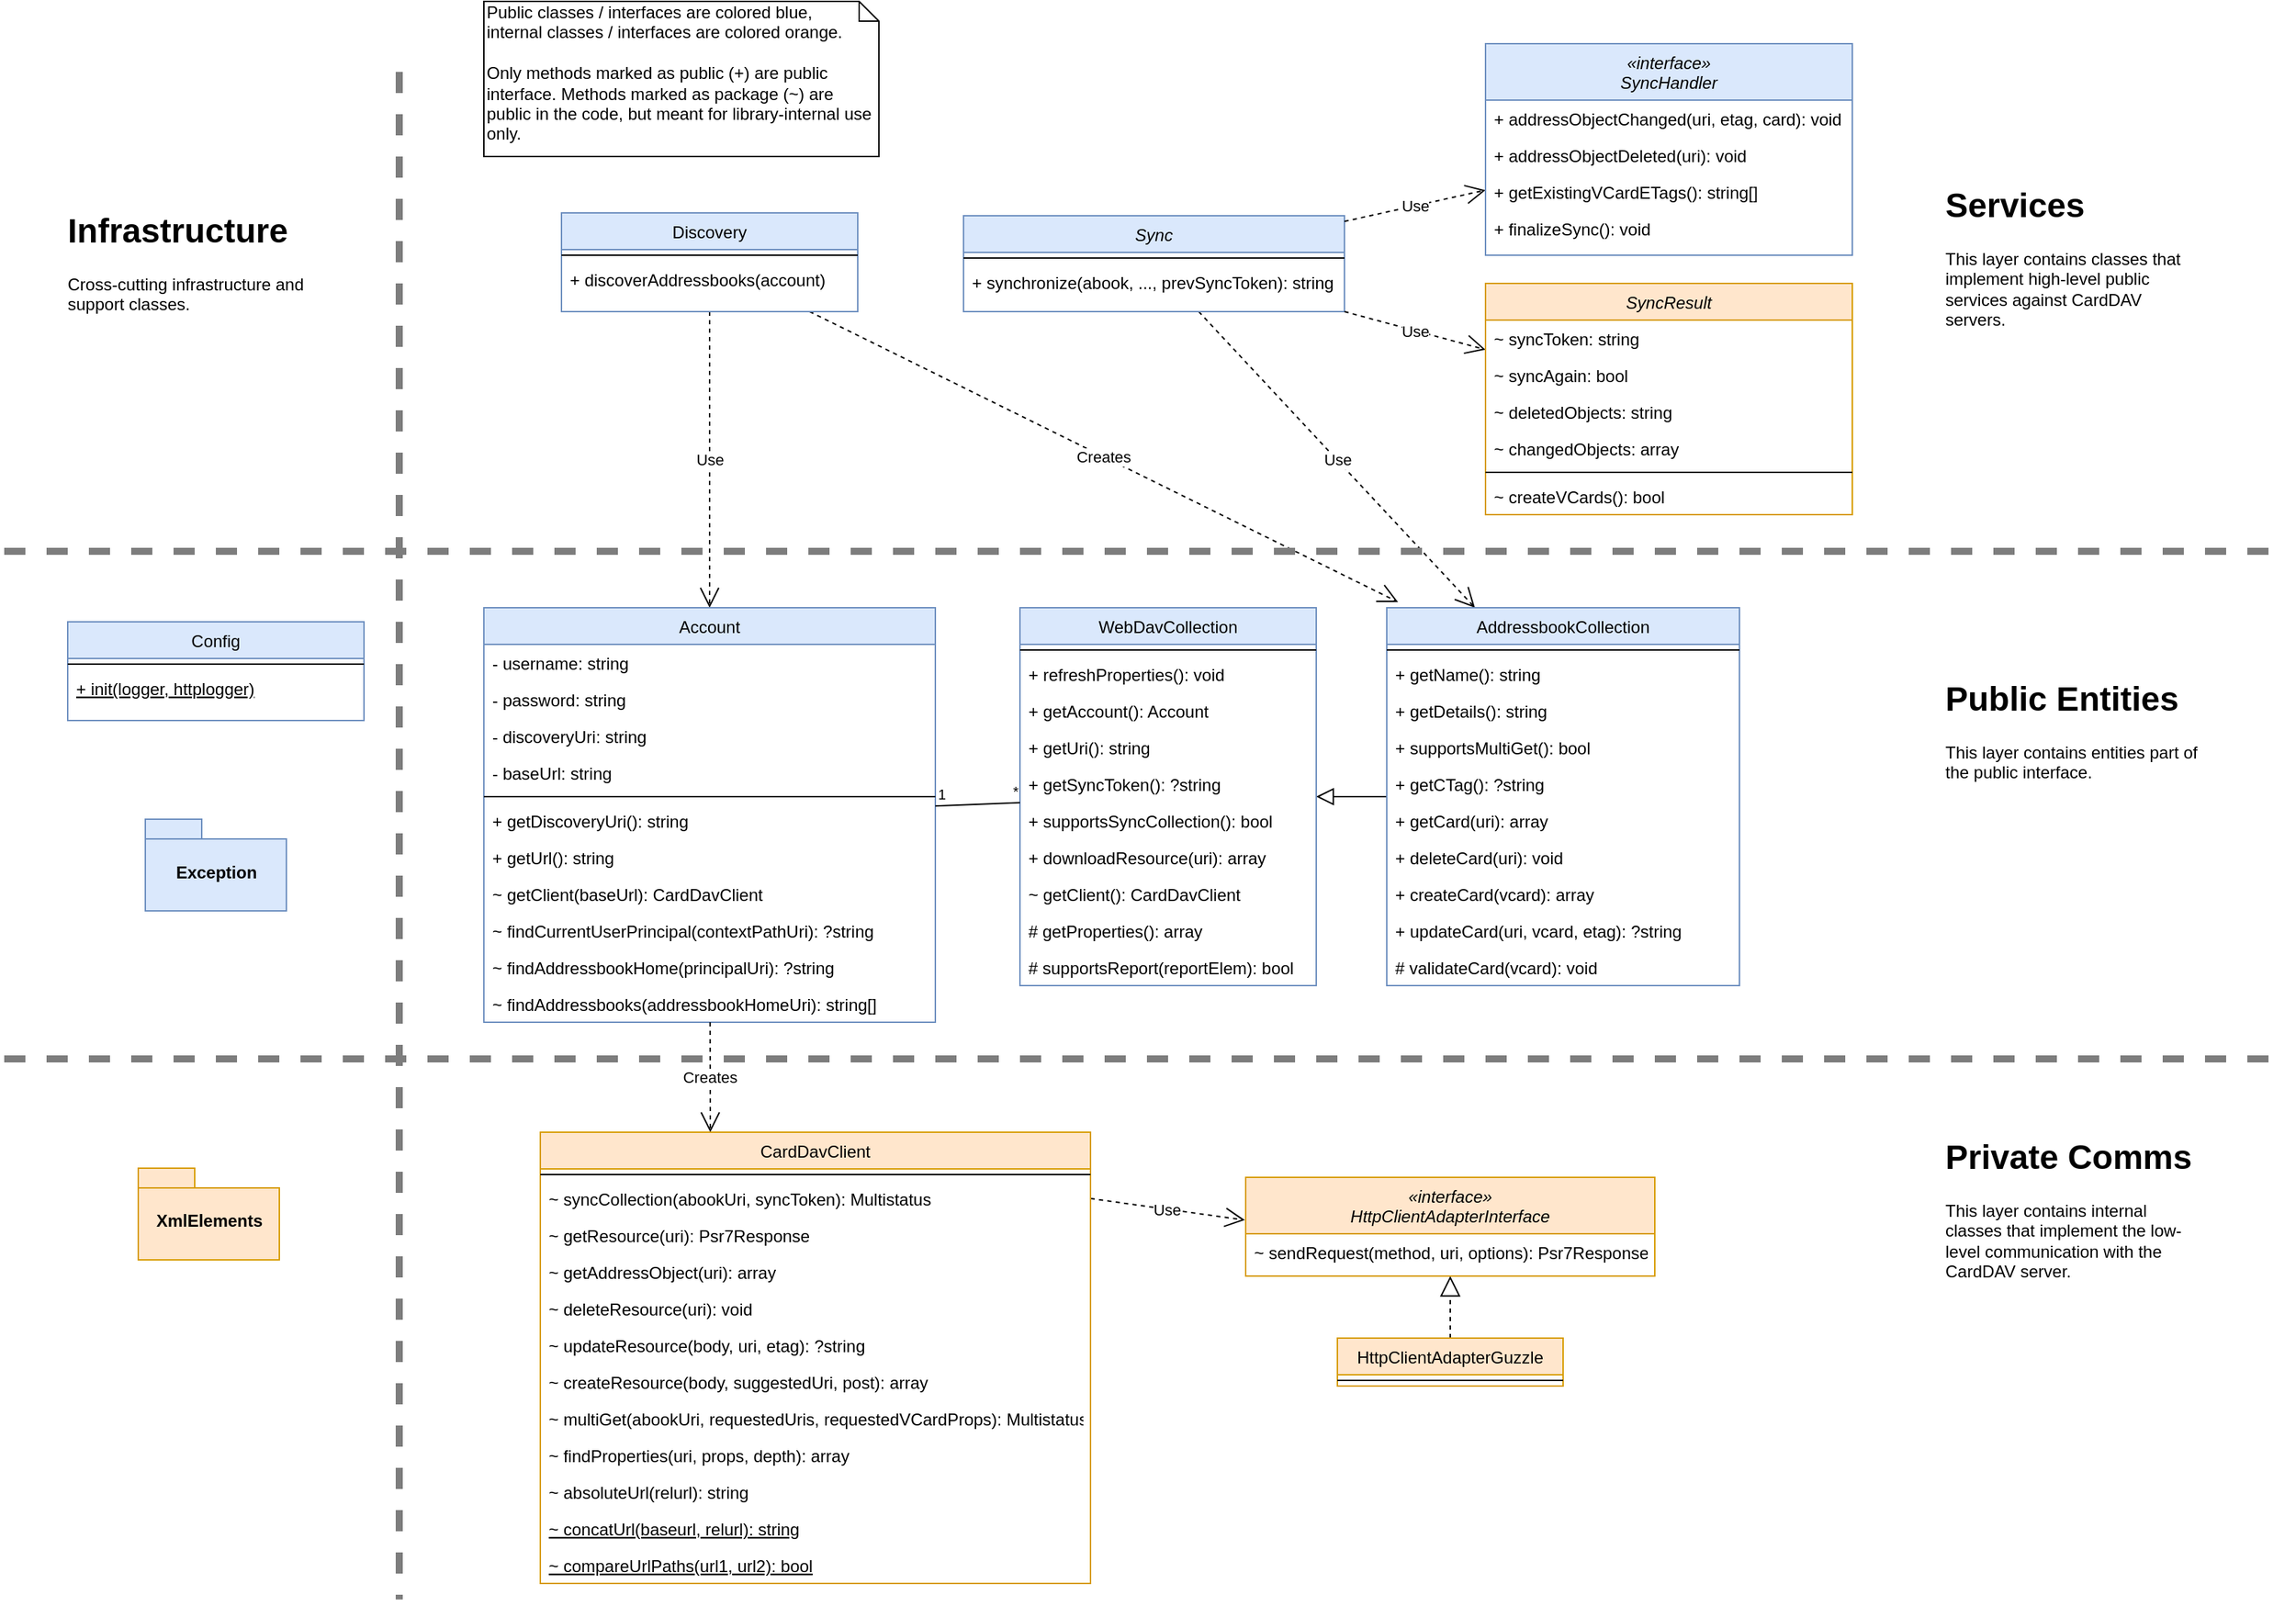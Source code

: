 <mxfile version="13.3.5" type="device"><diagram id="C5RBs43oDa-KdzZeNtuy" name="Page-1"><mxGraphModel dx="2370" dy="1023" grid="1" gridSize="10" guides="1" tooltips="1" connect="1" arrows="1" fold="1" page="1" pageScale="1" pageWidth="827" pageHeight="1169" math="0" shadow="0"><root><mxCell id="WIyWlLk6GJQsqaUBKTNV-0"/><mxCell id="WIyWlLk6GJQsqaUBKTNV-1" parent="WIyWlLk6GJQsqaUBKTNV-0"/><mxCell id="zkfFHV4jXpPFQw0GAbJ--16" value="" style="endArrow=block;endSize=10;endFill=0;shadow=0;strokeWidth=1;rounded=0;edgeStyle=elbowEdgeStyle;elbow=horizontal;" parent="WIyWlLk6GJQsqaUBKTNV-1" source="u7erIZxzKKhx946gxsI2-0" target="zkfFHV4jXpPFQw0GAbJ--13" edge="1"><mxGeometry width="160" relative="1" as="geometry"><mxPoint x="210" y="373" as="sourcePoint"/><mxPoint x="310" y="271" as="targetPoint"/></mxGeometry></mxCell><mxCell id="u7erIZxzKKhx946gxsI2-4" value="Use" style="endArrow=open;endSize=12;dashed=1;html=1;entryX=0.25;entryY=0;entryDx=0;entryDy=0;" edge="1" parent="WIyWlLk6GJQsqaUBKTNV-1" source="zkfFHV4jXpPFQw0GAbJ--0" target="u7erIZxzKKhx946gxsI2-0"><mxGeometry width="160" relative="1" as="geometry"><mxPoint x="273.04" y="268" as="sourcePoint"/><mxPoint x="210" y="370" as="targetPoint"/></mxGeometry></mxCell><mxCell id="u7erIZxzKKhx946gxsI2-10" value="Creates" style="endArrow=open;endSize=12;dashed=1;html=1;entryX=0.032;entryY=-0.015;entryDx=0;entryDy=0;entryPerimeter=0;" edge="1" parent="WIyWlLk6GJQsqaUBKTNV-1" source="zkfFHV4jXpPFQw0GAbJ--17" target="u7erIZxzKKhx946gxsI2-0"><mxGeometry width="160" relative="1" as="geometry"><mxPoint x="361.045" y="268" as="sourcePoint"/><mxPoint x="526" y="490.98" as="targetPoint"/></mxGeometry></mxCell><mxCell id="u7erIZxzKKhx946gxsI2-11" value="Use" style="endArrow=open;endSize=12;dashed=1;html=1;" edge="1" parent="WIyWlLk6GJQsqaUBKTNV-1" source="zkfFHV4jXpPFQw0GAbJ--17" target="zkfFHV4jXpPFQw0GAbJ--6"><mxGeometry width="160" relative="1" as="geometry"><mxPoint x="558.801" y="268" as="sourcePoint"/><mxPoint x="551.199" y="490" as="targetPoint"/></mxGeometry></mxCell><mxCell id="zkfFHV4jXpPFQw0GAbJ--0" value="Sync" style="swimlane;fontStyle=2;align=center;verticalAlign=top;childLayout=stackLayout;horizontal=1;startSize=26;horizontalStack=0;resizeParent=1;resizeLast=0;collapsible=1;marginBottom=0;rounded=0;shadow=0;strokeWidth=1;fillColor=#dae8fc;strokeColor=#6c8ebf;" parent="WIyWlLk6GJQsqaUBKTNV-1" vertex="1"><mxGeometry x="360" y="202" width="270" height="68" as="geometry"><mxRectangle x="220" y="120" width="160" height="26" as="alternateBounds"/></mxGeometry></mxCell><mxCell id="zkfFHV4jXpPFQw0GAbJ--4" value="" style="line;html=1;strokeWidth=1;align=left;verticalAlign=middle;spacingTop=-1;spacingLeft=3;spacingRight=3;rotatable=0;labelPosition=right;points=[];portConstraint=eastwest;" parent="zkfFHV4jXpPFQw0GAbJ--0" vertex="1"><mxGeometry y="26" width="270" height="8" as="geometry"/></mxCell><mxCell id="zkfFHV4jXpPFQw0GAbJ--5" value="+ synchronize(abook, ..., prevSyncToken): string" style="text;align=left;verticalAlign=top;spacingLeft=4;spacingRight=4;overflow=hidden;rotatable=0;points=[[0,0.5],[1,0.5]];portConstraint=eastwest;" parent="zkfFHV4jXpPFQw0GAbJ--0" vertex="1"><mxGeometry y="34" width="270" height="26" as="geometry"/></mxCell><mxCell id="u7erIZxzKKhx946gxsI2-27" value="Use" style="endArrow=open;endSize=12;dashed=1;html=1;" edge="1" parent="WIyWlLk6GJQsqaUBKTNV-1" source="zkfFHV4jXpPFQw0GAbJ--0" target="u7erIZxzKKhx946gxsI2-36"><mxGeometry width="160" relative="1" as="geometry"><mxPoint x="660" y="220" as="sourcePoint"/><mxPoint x="710.0" y="206.579" as="targetPoint"/></mxGeometry></mxCell><mxCell id="u7erIZxzKKhx946gxsI2-28" value="Use" style="endArrow=open;endSize=12;dashed=1;html=1;exitX=1;exitY=1;exitDx=0;exitDy=0;" edge="1" parent="WIyWlLk6GJQsqaUBKTNV-1" source="zkfFHV4jXpPFQw0GAbJ--0" target="u7erIZxzKKhx946gxsI2-20"><mxGeometry width="160" relative="1" as="geometry"><mxPoint x="630" y="221.891" as="sourcePoint"/><mxPoint x="720" y="205.2" as="targetPoint"/></mxGeometry></mxCell><mxCell id="zkfFHV4jXpPFQw0GAbJ--6" value="Account" style="swimlane;fontStyle=0;align=center;verticalAlign=top;childLayout=stackLayout;horizontal=1;startSize=26;horizontalStack=0;resizeParent=1;resizeLast=0;collapsible=1;marginBottom=0;rounded=0;shadow=0;strokeWidth=1;fillColor=#dae8fc;strokeColor=#6c8ebf;" parent="WIyWlLk6GJQsqaUBKTNV-1" vertex="1"><mxGeometry x="20" y="480" width="320" height="294" as="geometry"><mxRectangle x="130" y="380" width="160" height="26" as="alternateBounds"/></mxGeometry></mxCell><mxCell id="zkfFHV4jXpPFQw0GAbJ--7" value="- username: string" style="text;align=left;verticalAlign=top;spacingLeft=4;spacingRight=4;overflow=hidden;rotatable=0;points=[[0,0.5],[1,0.5]];portConstraint=eastwest;" parent="zkfFHV4jXpPFQw0GAbJ--6" vertex="1"><mxGeometry y="26" width="320" height="26" as="geometry"/></mxCell><mxCell id="zkfFHV4jXpPFQw0GAbJ--8" value="- password: string" style="text;align=left;verticalAlign=top;spacingLeft=4;spacingRight=4;overflow=hidden;rotatable=0;points=[[0,0.5],[1,0.5]];portConstraint=eastwest;rounded=0;shadow=0;html=0;" parent="zkfFHV4jXpPFQw0GAbJ--6" vertex="1"><mxGeometry y="52" width="320" height="26" as="geometry"/></mxCell><mxCell id="u7erIZxzKKhx946gxsI2-48" value="- discoveryUri: string" style="text;align=left;verticalAlign=top;spacingLeft=4;spacingRight=4;overflow=hidden;rotatable=0;points=[[0,0.5],[1,0.5]];portConstraint=eastwest;rounded=0;shadow=0;html=0;" vertex="1" parent="zkfFHV4jXpPFQw0GAbJ--6"><mxGeometry y="78" width="320" height="26" as="geometry"/></mxCell><mxCell id="u7erIZxzKKhx946gxsI2-49" value="- baseUrl: string" style="text;align=left;verticalAlign=top;spacingLeft=4;spacingRight=4;overflow=hidden;rotatable=0;points=[[0,0.5],[1,0.5]];portConstraint=eastwest;rounded=0;shadow=0;html=0;" vertex="1" parent="zkfFHV4jXpPFQw0GAbJ--6"><mxGeometry y="104" width="320" height="26" as="geometry"/></mxCell><mxCell id="zkfFHV4jXpPFQw0GAbJ--9" value="" style="line;html=1;strokeWidth=1;align=left;verticalAlign=middle;spacingTop=-1;spacingLeft=3;spacingRight=3;rotatable=0;labelPosition=right;points=[];portConstraint=eastwest;" parent="zkfFHV4jXpPFQw0GAbJ--6" vertex="1"><mxGeometry y="130" width="320" height="8" as="geometry"/></mxCell><mxCell id="zkfFHV4jXpPFQw0GAbJ--11" value="+ getDiscoveryUri(): string" style="text;align=left;verticalAlign=top;spacingLeft=4;spacingRight=4;overflow=hidden;rotatable=0;points=[[0,0.5],[1,0.5]];portConstraint=eastwest;" parent="zkfFHV4jXpPFQw0GAbJ--6" vertex="1"><mxGeometry y="138" width="320" height="26" as="geometry"/></mxCell><mxCell id="u7erIZxzKKhx946gxsI2-6" value="+ getUrl(): string" style="text;align=left;verticalAlign=top;spacingLeft=4;spacingRight=4;overflow=hidden;rotatable=0;points=[[0,0.5],[1,0.5]];portConstraint=eastwest;" vertex="1" parent="zkfFHV4jXpPFQw0GAbJ--6"><mxGeometry y="164" width="320" height="26" as="geometry"/></mxCell><mxCell id="zkfFHV4jXpPFQw0GAbJ--10" value="~ getClient(baseUrl): CardDavClient" style="text;align=left;verticalAlign=top;spacingLeft=4;spacingRight=4;overflow=hidden;rotatable=0;points=[[0,0.5],[1,0.5]];portConstraint=eastwest;fontStyle=0" parent="zkfFHV4jXpPFQw0GAbJ--6" vertex="1"><mxGeometry y="190" width="320" height="26" as="geometry"/></mxCell><mxCell id="u7erIZxzKKhx946gxsI2-50" value="~ findCurrentUserPrincipal(contextPathUri): ?string" style="text;align=left;verticalAlign=top;spacingLeft=4;spacingRight=4;overflow=hidden;rotatable=0;points=[[0,0.5],[1,0.5]];portConstraint=eastwest;" vertex="1" parent="zkfFHV4jXpPFQw0GAbJ--6"><mxGeometry y="216" width="320" height="26" as="geometry"/></mxCell><mxCell id="u7erIZxzKKhx946gxsI2-51" value="~ findAddressbookHome(principalUri): ?string" style="text;align=left;verticalAlign=top;spacingLeft=4;spacingRight=4;overflow=hidden;rotatable=0;points=[[0,0.5],[1,0.5]];portConstraint=eastwest;" vertex="1" parent="zkfFHV4jXpPFQw0GAbJ--6"><mxGeometry y="242" width="320" height="26" as="geometry"/></mxCell><mxCell id="u7erIZxzKKhx946gxsI2-52" value="~ findAddressbooks(addressbookHomeUri): string[]" style="text;align=left;verticalAlign=top;spacingLeft=4;spacingRight=4;overflow=hidden;rotatable=0;points=[[0,0.5],[1,0.5]];portConstraint=eastwest;" vertex="1" parent="zkfFHV4jXpPFQw0GAbJ--6"><mxGeometry y="268" width="320" height="26" as="geometry"/></mxCell><mxCell id="zkfFHV4jXpPFQw0GAbJ--13" value="WebDavCollection" style="swimlane;fontStyle=0;align=center;verticalAlign=top;childLayout=stackLayout;horizontal=1;startSize=26;horizontalStack=0;resizeParent=1;resizeLast=0;collapsible=1;marginBottom=0;rounded=0;shadow=0;strokeWidth=1;fillColor=#dae8fc;strokeColor=#6c8ebf;" parent="WIyWlLk6GJQsqaUBKTNV-1" vertex="1"><mxGeometry x="400" y="480" width="210" height="268" as="geometry"><mxRectangle x="340" y="380" width="170" height="26" as="alternateBounds"/></mxGeometry></mxCell><mxCell id="zkfFHV4jXpPFQw0GAbJ--15" value="" style="line;html=1;strokeWidth=1;align=left;verticalAlign=middle;spacingTop=-1;spacingLeft=3;spacingRight=3;rotatable=0;labelPosition=right;points=[];portConstraint=eastwest;" parent="zkfFHV4jXpPFQw0GAbJ--13" vertex="1"><mxGeometry y="26" width="210" height="8" as="geometry"/></mxCell><mxCell id="zkfFHV4jXpPFQw0GAbJ--14" value="+ refreshProperties(): void" style="text;align=left;verticalAlign=top;spacingLeft=4;spacingRight=4;overflow=hidden;rotatable=0;points=[[0,0.5],[1,0.5]];portConstraint=eastwest;" parent="zkfFHV4jXpPFQw0GAbJ--13" vertex="1"><mxGeometry y="34" width="210" height="26" as="geometry"/></mxCell><mxCell id="u7erIZxzKKhx946gxsI2-55" value="+ getAccount(): Account" style="text;align=left;verticalAlign=top;spacingLeft=4;spacingRight=4;overflow=hidden;rotatable=0;points=[[0,0.5],[1,0.5]];portConstraint=eastwest;" vertex="1" parent="zkfFHV4jXpPFQw0GAbJ--13"><mxGeometry y="60" width="210" height="26" as="geometry"/></mxCell><mxCell id="u7erIZxzKKhx946gxsI2-57" value="+ getUri(): string" style="text;align=left;verticalAlign=top;spacingLeft=4;spacingRight=4;overflow=hidden;rotatable=0;points=[[0,0.5],[1,0.5]];portConstraint=eastwest;" vertex="1" parent="zkfFHV4jXpPFQw0GAbJ--13"><mxGeometry y="86" width="210" height="26" as="geometry"/></mxCell><mxCell id="u7erIZxzKKhx946gxsI2-58" value="+ getSyncToken(): ?string" style="text;align=left;verticalAlign=top;spacingLeft=4;spacingRight=4;overflow=hidden;rotatable=0;points=[[0,0.5],[1,0.5]];portConstraint=eastwest;" vertex="1" parent="zkfFHV4jXpPFQw0GAbJ--13"><mxGeometry y="112" width="210" height="26" as="geometry"/></mxCell><mxCell id="u7erIZxzKKhx946gxsI2-59" value="+ supportsSyncCollection(): bool" style="text;align=left;verticalAlign=top;spacingLeft=4;spacingRight=4;overflow=hidden;rotatable=0;points=[[0,0.5],[1,0.5]];portConstraint=eastwest;" vertex="1" parent="zkfFHV4jXpPFQw0GAbJ--13"><mxGeometry y="138" width="210" height="26" as="geometry"/></mxCell><mxCell id="u7erIZxzKKhx946gxsI2-60" value="+ downloadResource(uri): array" style="text;align=left;verticalAlign=top;spacingLeft=4;spacingRight=4;overflow=hidden;rotatable=0;points=[[0,0.5],[1,0.5]];portConstraint=eastwest;" vertex="1" parent="zkfFHV4jXpPFQw0GAbJ--13"><mxGeometry y="164" width="210" height="26" as="geometry"/></mxCell><mxCell id="u7erIZxzKKhx946gxsI2-56" value="~ getClient(): CardDavClient" style="text;align=left;verticalAlign=top;spacingLeft=4;spacingRight=4;overflow=hidden;rotatable=0;points=[[0,0.5],[1,0.5]];portConstraint=eastwest;" vertex="1" parent="zkfFHV4jXpPFQw0GAbJ--13"><mxGeometry y="190" width="210" height="26" as="geometry"/></mxCell><mxCell id="u7erIZxzKKhx946gxsI2-61" value="# getProperties(): array" style="text;align=left;verticalAlign=top;spacingLeft=4;spacingRight=4;overflow=hidden;rotatable=0;points=[[0,0.5],[1,0.5]];portConstraint=eastwest;" vertex="1" parent="zkfFHV4jXpPFQw0GAbJ--13"><mxGeometry y="216" width="210" height="26" as="geometry"/></mxCell><mxCell id="u7erIZxzKKhx946gxsI2-62" value="# supportsReport(reportElem): bool" style="text;align=left;verticalAlign=top;spacingLeft=4;spacingRight=4;overflow=hidden;rotatable=0;points=[[0,0.5],[1,0.5]];portConstraint=eastwest;" vertex="1" parent="zkfFHV4jXpPFQw0GAbJ--13"><mxGeometry y="242" width="210" height="26" as="geometry"/></mxCell><mxCell id="u7erIZxzKKhx946gxsI2-71" value="" style="endArrow=none;html=1;rounded=0;" edge="1" parent="WIyWlLk6GJQsqaUBKTNV-1" source="zkfFHV4jXpPFQw0GAbJ--6" target="zkfFHV4jXpPFQw0GAbJ--13"><mxGeometry relative="1" as="geometry"><mxPoint x="390" y="840" as="sourcePoint"/><mxPoint x="550" y="840" as="targetPoint"/></mxGeometry></mxCell><mxCell id="u7erIZxzKKhx946gxsI2-72" value="1" style="resizable=0;html=1;align=left;verticalAlign=bottom;labelBackgroundColor=#ffffff;fontSize=10;" connectable="0" vertex="1" parent="u7erIZxzKKhx946gxsI2-71"><mxGeometry x="-1" relative="1" as="geometry"/></mxCell><mxCell id="u7erIZxzKKhx946gxsI2-73" value="*" style="resizable=0;html=1;align=right;verticalAlign=bottom;labelBackgroundColor=#ffffff;fontSize=10;" connectable="0" vertex="1" parent="u7erIZxzKKhx946gxsI2-71"><mxGeometry x="1" relative="1" as="geometry"/></mxCell><mxCell id="u7erIZxzKKhx946gxsI2-0" value="AddressbookCollection" style="swimlane;fontStyle=0;align=center;verticalAlign=top;childLayout=stackLayout;horizontal=1;startSize=26;horizontalStack=0;resizeParent=1;resizeLast=0;collapsible=1;marginBottom=0;rounded=0;shadow=0;strokeWidth=1;fillColor=#dae8fc;strokeColor=#6c8ebf;" vertex="1" parent="WIyWlLk6GJQsqaUBKTNV-1"><mxGeometry x="660" y="480" width="250" height="268" as="geometry"><mxRectangle x="340" y="380" width="170" height="26" as="alternateBounds"/></mxGeometry></mxCell><mxCell id="u7erIZxzKKhx946gxsI2-2" value="" style="line;html=1;strokeWidth=1;align=left;verticalAlign=middle;spacingTop=-1;spacingLeft=3;spacingRight=3;rotatable=0;labelPosition=right;points=[];portConstraint=eastwest;" vertex="1" parent="u7erIZxzKKhx946gxsI2-0"><mxGeometry y="26" width="250" height="8" as="geometry"/></mxCell><mxCell id="u7erIZxzKKhx946gxsI2-53" value="+ getName(): string" style="text;strokeColor=none;fillColor=none;align=left;verticalAlign=top;spacingLeft=4;spacingRight=4;overflow=hidden;rotatable=0;points=[[0,0.5],[1,0.5]];portConstraint=eastwest;" vertex="1" parent="u7erIZxzKKhx946gxsI2-0"><mxGeometry y="34" width="250" height="26" as="geometry"/></mxCell><mxCell id="u7erIZxzKKhx946gxsI2-54" value="+ getDetails(): string" style="text;strokeColor=none;fillColor=none;align=left;verticalAlign=top;spacingLeft=4;spacingRight=4;overflow=hidden;rotatable=0;points=[[0,0.5],[1,0.5]];portConstraint=eastwest;" vertex="1" parent="u7erIZxzKKhx946gxsI2-0"><mxGeometry y="60" width="250" height="26" as="geometry"/></mxCell><mxCell id="u7erIZxzKKhx946gxsI2-63" value="+ supportsMultiGet(): bool" style="text;strokeColor=none;fillColor=none;align=left;verticalAlign=top;spacingLeft=4;spacingRight=4;overflow=hidden;rotatable=0;points=[[0,0.5],[1,0.5]];portConstraint=eastwest;" vertex="1" parent="u7erIZxzKKhx946gxsI2-0"><mxGeometry y="86" width="250" height="26" as="geometry"/></mxCell><mxCell id="u7erIZxzKKhx946gxsI2-64" value="+ getCTag(): ?string" style="text;strokeColor=none;fillColor=none;align=left;verticalAlign=top;spacingLeft=4;spacingRight=4;overflow=hidden;rotatable=0;points=[[0,0.5],[1,0.5]];portConstraint=eastwest;" vertex="1" parent="u7erIZxzKKhx946gxsI2-0"><mxGeometry y="112" width="250" height="26" as="geometry"/></mxCell><mxCell id="u7erIZxzKKhx946gxsI2-65" value="+ getCard(uri): array" style="text;strokeColor=none;fillColor=none;align=left;verticalAlign=top;spacingLeft=4;spacingRight=4;overflow=hidden;rotatable=0;points=[[0,0.5],[1,0.5]];portConstraint=eastwest;" vertex="1" parent="u7erIZxzKKhx946gxsI2-0"><mxGeometry y="138" width="250" height="26" as="geometry"/></mxCell><mxCell id="u7erIZxzKKhx946gxsI2-66" value="+ deleteCard(uri): void" style="text;strokeColor=none;fillColor=none;align=left;verticalAlign=top;spacingLeft=4;spacingRight=4;overflow=hidden;rotatable=0;points=[[0,0.5],[1,0.5]];portConstraint=eastwest;" vertex="1" parent="u7erIZxzKKhx946gxsI2-0"><mxGeometry y="164" width="250" height="26" as="geometry"/></mxCell><mxCell id="u7erIZxzKKhx946gxsI2-67" value="+ createCard(vcard): array" style="text;strokeColor=none;fillColor=none;align=left;verticalAlign=top;spacingLeft=4;spacingRight=4;overflow=hidden;rotatable=0;points=[[0,0.5],[1,0.5]];portConstraint=eastwest;" vertex="1" parent="u7erIZxzKKhx946gxsI2-0"><mxGeometry y="190" width="250" height="26" as="geometry"/></mxCell><mxCell id="u7erIZxzKKhx946gxsI2-68" value="+ updateCard(uri, vcard, etag): ?string" style="text;strokeColor=none;fillColor=none;align=left;verticalAlign=top;spacingLeft=4;spacingRight=4;overflow=hidden;rotatable=0;points=[[0,0.5],[1,0.5]];portConstraint=eastwest;" vertex="1" parent="u7erIZxzKKhx946gxsI2-0"><mxGeometry y="216" width="250" height="26" as="geometry"/></mxCell><mxCell id="u7erIZxzKKhx946gxsI2-69" value="# validateCard(vcard): void" style="text;strokeColor=none;fillColor=none;align=left;verticalAlign=top;spacingLeft=4;spacingRight=4;overflow=hidden;rotatable=0;points=[[0,0.5],[1,0.5]];portConstraint=eastwest;" vertex="1" parent="u7erIZxzKKhx946gxsI2-0"><mxGeometry y="242" width="250" height="26" as="geometry"/></mxCell><mxCell id="u7erIZxzKKhx946gxsI2-80" value="Use" style="endArrow=open;endSize=12;dashed=1;html=1;exitX=1;exitY=0.5;exitDx=0;exitDy=0;entryX=-0.002;entryY=0.433;entryDx=0;entryDy=0;entryPerimeter=0;" edge="1" parent="WIyWlLk6GJQsqaUBKTNV-1" source="u7erIZxzKKhx946gxsI2-15" target="u7erIZxzKKhx946gxsI2-75"><mxGeometry width="160" relative="1" as="geometry"><mxPoint x="265" y="980.491" as="sourcePoint"/><mxPoint x="425" y="949.996" as="targetPoint"/></mxGeometry></mxCell><mxCell id="u7erIZxzKKhx946gxsI2-84" value="" style="endArrow=block;dashed=1;endFill=0;endSize=12;html=1;" edge="1" parent="WIyWlLk6GJQsqaUBKTNV-1" source="u7erIZxzKKhx946gxsI2-81" target="u7erIZxzKKhx946gxsI2-75"><mxGeometry width="160" relative="1" as="geometry"><mxPoint x="310" y="1038" as="sourcePoint"/><mxPoint x="470" y="1038" as="targetPoint"/></mxGeometry></mxCell><mxCell id="u7erIZxzKKhx946gxsI2-85" value="Creates" style="endArrow=open;endSize=12;dashed=1;html=1;entryX=0.309;entryY=0;entryDx=0;entryDy=0;entryPerimeter=0;" edge="1" parent="WIyWlLk6GJQsqaUBKTNV-1" source="zkfFHV4jXpPFQw0GAbJ--6" target="u7erIZxzKKhx946gxsI2-14"><mxGeometry width="160" relative="1" as="geometry"><mxPoint x="20.001" y="876" as="sourcePoint"/><mxPoint x="398.66" y="1081.98" as="targetPoint"/></mxGeometry></mxCell><mxCell id="u7erIZxzKKhx946gxsI2-75" value="«interface»&#10;HttpClientAdapterInterface" style="swimlane;fontStyle=2;align=center;verticalAlign=top;childLayout=stackLayout;horizontal=1;startSize=40;horizontalStack=0;resizeParent=1;resizeLast=0;collapsible=1;marginBottom=0;rounded=0;shadow=0;strokeWidth=1;fillColor=#ffe6cc;strokeColor=#d79b00;movableLabel=0;resizeHeight=1;" vertex="1" parent="WIyWlLk6GJQsqaUBKTNV-1"><mxGeometry x="560" y="884" width="290" height="70" as="geometry"><mxRectangle x="220" y="120" width="160" height="26" as="alternateBounds"/></mxGeometry></mxCell><mxCell id="u7erIZxzKKhx946gxsI2-76" value="~ sendRequest(method, uri, options): Psr7Response" style="text;strokeColor=none;fillColor=none;align=left;verticalAlign=top;spacingLeft=4;spacingRight=4;overflow=hidden;rotatable=0;points=[[0,0.5],[1,0.5]];portConstraint=eastwest;" vertex="1" parent="u7erIZxzKKhx946gxsI2-75"><mxGeometry y="40" width="290" height="26" as="geometry"/></mxCell><mxCell id="u7erIZxzKKhx946gxsI2-81" value="HttpClientAdapterGuzzle" style="swimlane;fontStyle=0;align=center;verticalAlign=top;childLayout=stackLayout;horizontal=1;startSize=26;horizontalStack=0;resizeParent=1;resizeLast=0;collapsible=1;marginBottom=0;rounded=0;shadow=0;strokeWidth=1;fillColor=#ffe6cc;strokeColor=#d79b00;" vertex="1" parent="WIyWlLk6GJQsqaUBKTNV-1"><mxGeometry x="625" y="998" width="160" height="34" as="geometry"><mxRectangle x="340" y="380" width="170" height="26" as="alternateBounds"/></mxGeometry></mxCell><mxCell id="u7erIZxzKKhx946gxsI2-83" value="" style="line;html=1;strokeWidth=1;align=left;verticalAlign=middle;spacingTop=-1;spacingLeft=3;spacingRight=3;rotatable=0;labelPosition=right;points=[];portConstraint=eastwest;" vertex="1" parent="u7erIZxzKKhx946gxsI2-81"><mxGeometry y="26" width="160" height="8" as="geometry"/></mxCell><mxCell id="u7erIZxzKKhx946gxsI2-14" value="CardDavClient" style="swimlane;fontStyle=0;align=center;verticalAlign=top;childLayout=stackLayout;horizontal=1;startSize=26;horizontalStack=0;resizeParent=1;resizeLast=0;collapsible=1;marginBottom=0;rounded=0;shadow=0;strokeWidth=1;fillColor=#ffe6cc;strokeColor=#d79b00;" vertex="1" parent="WIyWlLk6GJQsqaUBKTNV-1"><mxGeometry x="60" y="852" width="390" height="320" as="geometry"><mxRectangle x="340" y="380" width="170" height="26" as="alternateBounds"/></mxGeometry></mxCell><mxCell id="u7erIZxzKKhx946gxsI2-16" value="" style="line;html=1;strokeWidth=1;align=left;verticalAlign=middle;spacingTop=-1;spacingLeft=3;spacingRight=3;rotatable=0;labelPosition=right;points=[];portConstraint=eastwest;" vertex="1" parent="u7erIZxzKKhx946gxsI2-14"><mxGeometry y="26" width="390" height="8" as="geometry"/></mxCell><mxCell id="u7erIZxzKKhx946gxsI2-15" value="~ syncCollection(abookUri, syncToken): Multistatus" style="text;align=left;verticalAlign=top;spacingLeft=4;spacingRight=4;overflow=hidden;rotatable=0;points=[[0,0.5],[1,0.5]];portConstraint=eastwest;" vertex="1" parent="u7erIZxzKKhx946gxsI2-14"><mxGeometry y="34" width="390" height="26" as="geometry"/></mxCell><mxCell id="u7erIZxzKKhx946gxsI2-86" value="~ getResource(uri): Psr7Response" style="text;align=left;verticalAlign=top;spacingLeft=4;spacingRight=4;overflow=hidden;rotatable=0;points=[[0,0.5],[1,0.5]];portConstraint=eastwest;" vertex="1" parent="u7erIZxzKKhx946gxsI2-14"><mxGeometry y="60" width="390" height="26" as="geometry"/></mxCell><mxCell id="u7erIZxzKKhx946gxsI2-87" value="~ getAddressObject(uri): array" style="text;align=left;verticalAlign=top;spacingLeft=4;spacingRight=4;overflow=hidden;rotatable=0;points=[[0,0.5],[1,0.5]];portConstraint=eastwest;" vertex="1" parent="u7erIZxzKKhx946gxsI2-14"><mxGeometry y="86" width="390" height="26" as="geometry"/></mxCell><mxCell id="u7erIZxzKKhx946gxsI2-88" value="~ deleteResource(uri): void" style="text;align=left;verticalAlign=top;spacingLeft=4;spacingRight=4;overflow=hidden;rotatable=0;points=[[0,0.5],[1,0.5]];portConstraint=eastwest;" vertex="1" parent="u7erIZxzKKhx946gxsI2-14"><mxGeometry y="112" width="390" height="26" as="geometry"/></mxCell><mxCell id="u7erIZxzKKhx946gxsI2-89" value="~ updateResource(body, uri, etag): ?string" style="text;align=left;verticalAlign=top;spacingLeft=4;spacingRight=4;overflow=hidden;rotatable=0;points=[[0,0.5],[1,0.5]];portConstraint=eastwest;" vertex="1" parent="u7erIZxzKKhx946gxsI2-14"><mxGeometry y="138" width="390" height="26" as="geometry"/></mxCell><mxCell id="u7erIZxzKKhx946gxsI2-90" value="~ createResource(body, suggestedUri, post): array" style="text;align=left;verticalAlign=top;spacingLeft=4;spacingRight=4;overflow=hidden;rotatable=0;points=[[0,0.5],[1,0.5]];portConstraint=eastwest;" vertex="1" parent="u7erIZxzKKhx946gxsI2-14"><mxGeometry y="164" width="390" height="26" as="geometry"/></mxCell><mxCell id="u7erIZxzKKhx946gxsI2-91" value="~ multiGet(abookUri, requestedUris, requestedVCardProps): Multistatus" style="text;align=left;verticalAlign=top;spacingLeft=4;spacingRight=4;overflow=hidden;rotatable=0;points=[[0,0.5],[1,0.5]];portConstraint=eastwest;" vertex="1" parent="u7erIZxzKKhx946gxsI2-14"><mxGeometry y="190" width="390" height="26" as="geometry"/></mxCell><mxCell id="u7erIZxzKKhx946gxsI2-92" value="~ findProperties(uri, props, depth): array" style="text;align=left;verticalAlign=top;spacingLeft=4;spacingRight=4;overflow=hidden;rotatable=0;points=[[0,0.5],[1,0.5]];portConstraint=eastwest;" vertex="1" parent="u7erIZxzKKhx946gxsI2-14"><mxGeometry y="216" width="390" height="26" as="geometry"/></mxCell><mxCell id="u7erIZxzKKhx946gxsI2-93" value="~ absoluteUrl(relurl): string" style="text;align=left;verticalAlign=top;spacingLeft=4;spacingRight=4;overflow=hidden;rotatable=0;points=[[0,0.5],[1,0.5]];portConstraint=eastwest;" vertex="1" parent="u7erIZxzKKhx946gxsI2-14"><mxGeometry y="242" width="390" height="26" as="geometry"/></mxCell><mxCell id="u7erIZxzKKhx946gxsI2-94" value="~ concatUrl(baseurl, relurl): string" style="text;align=left;verticalAlign=top;spacingLeft=4;spacingRight=4;overflow=hidden;rotatable=0;points=[[0,0.5],[1,0.5]];portConstraint=eastwest;fontStyle=4" vertex="1" parent="u7erIZxzKKhx946gxsI2-14"><mxGeometry y="268" width="390" height="26" as="geometry"/></mxCell><mxCell id="u7erIZxzKKhx946gxsI2-95" value="~ compareUrlPaths(url1, url2): bool" style="text;align=left;verticalAlign=top;spacingLeft=4;spacingRight=4;overflow=hidden;rotatable=0;points=[[0,0.5],[1,0.5]];portConstraint=eastwest;fontStyle=4" vertex="1" parent="u7erIZxzKKhx946gxsI2-14"><mxGeometry y="294" width="390" height="26" as="geometry"/></mxCell><mxCell id="zkfFHV4jXpPFQw0GAbJ--17" value="Discovery" style="swimlane;fontStyle=0;align=center;verticalAlign=top;childLayout=stackLayout;horizontal=1;startSize=26;horizontalStack=0;resizeParent=1;resizeLast=0;collapsible=1;marginBottom=0;rounded=0;shadow=0;strokeWidth=1;fillColor=#dae8fc;strokeColor=#6c8ebf;" parent="WIyWlLk6GJQsqaUBKTNV-1" vertex="1"><mxGeometry x="75" y="200" width="210" height="70" as="geometry"><mxRectangle x="550" y="140" width="160" height="26" as="alternateBounds"/></mxGeometry></mxCell><mxCell id="zkfFHV4jXpPFQw0GAbJ--23" value="" style="line;html=1;strokeWidth=1;align=left;verticalAlign=middle;spacingTop=-1;spacingLeft=3;spacingRight=3;rotatable=0;labelPosition=right;points=[];portConstraint=eastwest;" parent="zkfFHV4jXpPFQw0GAbJ--17" vertex="1"><mxGeometry y="26" width="210" height="8" as="geometry"/></mxCell><mxCell id="zkfFHV4jXpPFQw0GAbJ--24" value="+ discoverAddressbooks(account)" style="text;align=left;verticalAlign=top;spacingLeft=4;spacingRight=4;overflow=hidden;rotatable=0;points=[[0,0.5],[1,0.5]];portConstraint=eastwest;" parent="zkfFHV4jXpPFQw0GAbJ--17" vertex="1"><mxGeometry y="34" width="210" height="26" as="geometry"/></mxCell><mxCell id="u7erIZxzKKhx946gxsI2-20" value="SyncResult" style="swimlane;fontStyle=2;align=center;verticalAlign=top;childLayout=stackLayout;horizontal=1;startSize=26;horizontalStack=0;resizeParent=1;resizeLast=0;collapsible=1;marginBottom=0;rounded=0;shadow=0;strokeWidth=1;fillColor=#ffe6cc;strokeColor=#d79b00;" vertex="1" parent="WIyWlLk6GJQsqaUBKTNV-1"><mxGeometry x="730" y="250" width="260" height="164" as="geometry"><mxRectangle x="220" y="120" width="160" height="26" as="alternateBounds"/></mxGeometry></mxCell><mxCell id="u7erIZxzKKhx946gxsI2-22" value="~ syncToken: string" style="text;align=left;verticalAlign=top;spacingLeft=4;spacingRight=4;overflow=hidden;rotatable=0;points=[[0,0.5],[1,0.5]];portConstraint=eastwest;" vertex="1" parent="u7erIZxzKKhx946gxsI2-20"><mxGeometry y="26" width="260" height="26" as="geometry"/></mxCell><mxCell id="u7erIZxzKKhx946gxsI2-29" value="~ syncAgain: bool" style="text;align=left;verticalAlign=top;spacingLeft=4;spacingRight=4;overflow=hidden;rotatable=0;points=[[0,0.5],[1,0.5]];portConstraint=eastwest;" vertex="1" parent="u7erIZxzKKhx946gxsI2-20"><mxGeometry y="52" width="260" height="26" as="geometry"/></mxCell><mxCell id="u7erIZxzKKhx946gxsI2-30" value="~ deletedObjects: string" style="text;align=left;verticalAlign=top;spacingLeft=4;spacingRight=4;overflow=hidden;rotatable=0;points=[[0,0.5],[1,0.5]];portConstraint=eastwest;" vertex="1" parent="u7erIZxzKKhx946gxsI2-20"><mxGeometry y="78" width="260" height="26" as="geometry"/></mxCell><mxCell id="u7erIZxzKKhx946gxsI2-31" value="~ changedObjects: array" style="text;align=left;verticalAlign=top;spacingLeft=4;spacingRight=4;overflow=hidden;rotatable=0;points=[[0,0.5],[1,0.5]];portConstraint=eastwest;" vertex="1" parent="u7erIZxzKKhx946gxsI2-20"><mxGeometry y="104" width="260" height="26" as="geometry"/></mxCell><mxCell id="u7erIZxzKKhx946gxsI2-21" value="" style="line;html=1;strokeWidth=1;align=left;verticalAlign=middle;spacingTop=-1;spacingLeft=3;spacingRight=3;rotatable=0;labelPosition=right;points=[];portConstraint=eastwest;" vertex="1" parent="u7erIZxzKKhx946gxsI2-20"><mxGeometry y="130" width="260" height="8" as="geometry"/></mxCell><mxCell id="u7erIZxzKKhx946gxsI2-32" value="~ createVCards(): bool" style="text;strokeColor=none;fillColor=none;align=left;verticalAlign=top;spacingLeft=4;spacingRight=4;overflow=hidden;rotatable=0;points=[[0,0.5],[1,0.5]];portConstraint=eastwest;" vertex="1" parent="u7erIZxzKKhx946gxsI2-20"><mxGeometry y="138" width="260" height="26" as="geometry"/></mxCell><mxCell id="u7erIZxzKKhx946gxsI2-36" value="«interface»&#10;SyncHandler" style="swimlane;fontStyle=2;align=center;verticalAlign=top;childLayout=stackLayout;horizontal=1;startSize=40;horizontalStack=0;resizeParent=1;resizeLast=0;collapsible=1;marginBottom=0;rounded=0;shadow=0;strokeWidth=1;fillColor=#dae8fc;strokeColor=#6c8ebf;movableLabel=0;resizeHeight=1;" vertex="1" parent="WIyWlLk6GJQsqaUBKTNV-1"><mxGeometry x="730" y="80" width="260" height="150" as="geometry"><mxRectangle x="220" y="120" width="160" height="26" as="alternateBounds"/></mxGeometry></mxCell><mxCell id="u7erIZxzKKhx946gxsI2-42" value="+ addressObjectChanged(uri, etag, card): void" style="text;strokeColor=none;fillColor=none;align=left;verticalAlign=top;spacingLeft=4;spacingRight=4;overflow=hidden;rotatable=0;points=[[0,0.5],[1,0.5]];portConstraint=eastwest;" vertex="1" parent="u7erIZxzKKhx946gxsI2-36"><mxGeometry y="40" width="260" height="26" as="geometry"/></mxCell><mxCell id="u7erIZxzKKhx946gxsI2-43" value="+ addressObjectDeleted(uri): void" style="text;strokeColor=none;fillColor=none;align=left;verticalAlign=top;spacingLeft=4;spacingRight=4;overflow=hidden;rotatable=0;points=[[0,0.5],[1,0.5]];portConstraint=eastwest;" vertex="1" parent="u7erIZxzKKhx946gxsI2-36"><mxGeometry y="66" width="260" height="26" as="geometry"/></mxCell><mxCell id="u7erIZxzKKhx946gxsI2-45" value="+ getExistingVCardETags(): string[]" style="text;strokeColor=none;fillColor=none;align=left;verticalAlign=top;spacingLeft=4;spacingRight=4;overflow=hidden;rotatable=0;points=[[0,0.5],[1,0.5]];portConstraint=eastwest;" vertex="1" parent="u7erIZxzKKhx946gxsI2-36"><mxGeometry y="92" width="260" height="26" as="geometry"/></mxCell><mxCell id="u7erIZxzKKhx946gxsI2-46" value="+ finalizeSync(): void" style="text;strokeColor=none;fillColor=none;align=left;verticalAlign=top;spacingLeft=4;spacingRight=4;overflow=hidden;rotatable=0;points=[[0,0.5],[1,0.5]];portConstraint=eastwest;" vertex="1" parent="u7erIZxzKKhx946gxsI2-36"><mxGeometry y="118" width="260" height="26" as="geometry"/></mxCell><mxCell id="u7erIZxzKKhx946gxsI2-96" value="" style="endArrow=none;html=1;strokeWidth=5;dashed=1;strokeColor=#7D7D7D;" edge="1" parent="WIyWlLk6GJQsqaUBKTNV-1"><mxGeometry width="50" height="50" relative="1" as="geometry"><mxPoint x="-320" y="440" as="sourcePoint"/><mxPoint x="1300" y="440" as="targetPoint"/></mxGeometry></mxCell><mxCell id="u7erIZxzKKhx946gxsI2-97" value="" style="endArrow=none;html=1;strokeWidth=5;dashed=1;strokeColor=#7D7D7D;" edge="1" parent="WIyWlLk6GJQsqaUBKTNV-1"><mxGeometry width="50" height="50" relative="1" as="geometry"><mxPoint x="-320" y="800" as="sourcePoint"/><mxPoint x="1300" y="800" as="targetPoint"/></mxGeometry></mxCell><mxCell id="u7erIZxzKKhx946gxsI2-99" value="&lt;h1&gt;Services&lt;/h1&gt;&lt;p&gt;This layer contains classes that implement high-level public services against CardDAV servers.&lt;/p&gt;" style="text;html=1;strokeColor=none;fillColor=none;spacing=5;spacingTop=-20;whiteSpace=wrap;overflow=hidden;rounded=0;" vertex="1" parent="WIyWlLk6GJQsqaUBKTNV-1"><mxGeometry x="1051" y="175" width="190" height="120" as="geometry"/></mxCell><mxCell id="u7erIZxzKKhx946gxsI2-100" value="&lt;h1&gt;Public Entities&lt;/h1&gt;&lt;p&gt;This layer contains entities part of the public interface.&lt;/p&gt;" style="text;html=1;strokeColor=none;fillColor=none;spacing=5;spacingTop=-20;whiteSpace=wrap;overflow=hidden;rounded=0;" vertex="1" parent="WIyWlLk6GJQsqaUBKTNV-1"><mxGeometry x="1051" y="525" width="190" height="85" as="geometry"/></mxCell><mxCell id="u7erIZxzKKhx946gxsI2-101" value="Public classes / interfaces are colored blue,&lt;br&gt;internal classes / interfaces are colored orange.&lt;br&gt;&lt;br&gt;Only methods marked as public (+) are public interface. Methods marked as package (~) are public in the code, but meant for library-internal use only." style="shape=note;whiteSpace=wrap;html=1;size=14;verticalAlign=top;align=left;spacingTop=-6;" vertex="1" parent="WIyWlLk6GJQsqaUBKTNV-1"><mxGeometry x="20" y="50" width="280" height="110" as="geometry"/></mxCell><mxCell id="u7erIZxzKKhx946gxsI2-102" value="&lt;h1&gt;Private Comms&lt;/h1&gt;&lt;p&gt;This layer contains internal classes that implement the low-level communication with the CardDAV server.&lt;/p&gt;" style="text;html=1;strokeColor=none;fillColor=none;spacing=5;spacingTop=-20;whiteSpace=wrap;overflow=hidden;rounded=0;" vertex="1" parent="WIyWlLk6GJQsqaUBKTNV-1"><mxGeometry x="1051" y="850" width="190" height="120" as="geometry"/></mxCell><mxCell id="u7erIZxzKKhx946gxsI2-107" value="XmlElements" style="shape=folder;fontStyle=1;spacingTop=10;tabWidth=40;tabHeight=14;tabPosition=left;html=1;fillColor=#ffe6cc;strokeColor=#d79b00;" vertex="1" parent="WIyWlLk6GJQsqaUBKTNV-1"><mxGeometry x="-225" y="877.5" width="100" height="65" as="geometry"/></mxCell><mxCell id="u7erIZxzKKhx946gxsI2-110" value="Exception" style="shape=folder;fontStyle=1;spacingTop=10;tabWidth=40;tabHeight=14;tabPosition=left;html=1;fillColor=#dae8fc;strokeColor=#6c8ebf;" vertex="1" parent="WIyWlLk6GJQsqaUBKTNV-1"><mxGeometry x="-220" y="630" width="100" height="65" as="geometry"/></mxCell><mxCell id="u7erIZxzKKhx946gxsI2-104" value="Config" style="swimlane;fontStyle=0;align=center;verticalAlign=top;childLayout=stackLayout;horizontal=1;startSize=26;horizontalStack=0;resizeParent=1;resizeLast=0;collapsible=1;marginBottom=0;rounded=0;shadow=0;strokeWidth=1;fillColor=#dae8fc;strokeColor=#6c8ebf;" vertex="1" parent="WIyWlLk6GJQsqaUBKTNV-1"><mxGeometry x="-275" y="490" width="210" height="70" as="geometry"><mxRectangle x="550" y="140" width="160" height="26" as="alternateBounds"/></mxGeometry></mxCell><mxCell id="u7erIZxzKKhx946gxsI2-105" value="" style="line;html=1;strokeWidth=1;align=left;verticalAlign=middle;spacingTop=-1;spacingLeft=3;spacingRight=3;rotatable=0;labelPosition=right;points=[];portConstraint=eastwest;" vertex="1" parent="u7erIZxzKKhx946gxsI2-104"><mxGeometry y="26" width="210" height="8" as="geometry"/></mxCell><mxCell id="u7erIZxzKKhx946gxsI2-106" value="+ init(logger, httplogger)" style="text;align=left;verticalAlign=top;spacingLeft=4;spacingRight=4;overflow=hidden;rotatable=0;points=[[0,0.5],[1,0.5]];portConstraint=eastwest;fontStyle=4" vertex="1" parent="u7erIZxzKKhx946gxsI2-104"><mxGeometry y="34" width="210" height="26" as="geometry"/></mxCell><mxCell id="u7erIZxzKKhx946gxsI2-111" value="" style="endArrow=none;html=1;strokeWidth=5;dashed=1;strokeColor=#7D7D7D;" edge="1" parent="WIyWlLk6GJQsqaUBKTNV-1"><mxGeometry width="50" height="50" relative="1" as="geometry"><mxPoint x="-40" y="100" as="sourcePoint"/><mxPoint x="-40" y="1183.333" as="targetPoint"/></mxGeometry></mxCell><mxCell id="u7erIZxzKKhx946gxsI2-112" value="&lt;h1&gt;Infrastructure&lt;/h1&gt;&lt;p&gt;Cross-cutting infrastructure and support classes.&lt;/p&gt;" style="text;html=1;strokeColor=none;fillColor=none;spacing=5;spacingTop=-20;whiteSpace=wrap;overflow=hidden;rounded=0;" vertex="1" parent="WIyWlLk6GJQsqaUBKTNV-1"><mxGeometry x="-280" y="192.5" width="190" height="85" as="geometry"/></mxCell></root></mxGraphModel></diagram></mxfile>